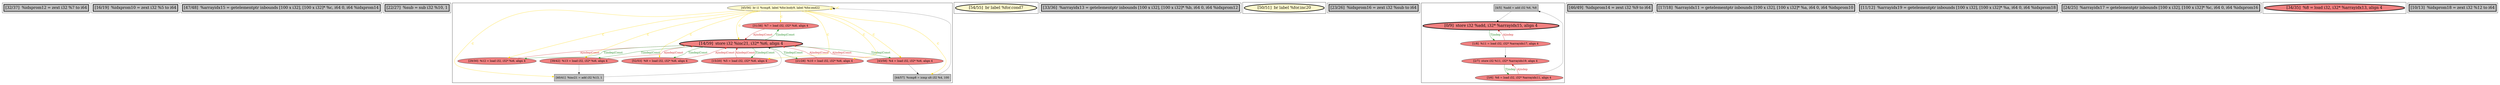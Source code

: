 
digraph G {





subgraph cluster15 {


node498 [penwidth=3.0,fontsize=20,fillcolor=grey,label="[32/37]  %idxprom12 = zext i32 %7 to i64",shape=rectangle,style=filled ]



}

subgraph cluster13 {


node496 [penwidth=3.0,fontsize=20,fillcolor=grey,label="[16/19]  %idxprom10 = zext i32 %5 to i64",shape=rectangle,style=filled ]



}

subgraph cluster11 {


node494 [penwidth=3.0,fontsize=20,fillcolor=grey,label="[47/48]  %arrayidx15 = getelementptr inbounds [100 x i32], [100 x i32]* %c, i64 0, i64 %idxprom14",shape=rectangle,style=filled ]



}

subgraph cluster10 {


node493 [penwidth=3.0,fontsize=20,fillcolor=grey,label="[22/27]  %sub = sub i32 %10, 1",shape=rectangle,style=filled ]



}

subgraph cluster9 {


node491 [fillcolor=lemonchiffon,label="[45/56]  br i1 %cmp8, label %for.body9, label %for.end22",shape=ellipse,style=filled ]
node490 [fillcolor=lightcoral,label="[31/38]  %7 = load i32, i32* %i6, align 4",shape=ellipse,style=filled ]
node489 [fillcolor=lightcoral,label="[43/58]  %4 = load i32, i32* %i6, align 4",shape=ellipse,style=filled ]
node483 [fillcolor=lightcoral,label="[52/53]  %9 = load i32, i32* %i6, align 4",shape=ellipse,style=filled ]
node482 [fillcolor=lightcoral,label="[15/20]  %5 = load i32, i32* %i6, align 4",shape=ellipse,style=filled ]
node484 [fillcolor=grey,label="[40/41]  %inc21 = add i32 %13, 1",shape=rectangle,style=filled ]
node488 [fillcolor=grey,label="[44/57]  %cmp8 = icmp ult i32 %4, 100",shape=rectangle,style=filled ]
node486 [fillcolor=lightcoral,label="[21/28]  %10 = load i32, i32* %i6, align 4",shape=ellipse,style=filled ]
node485 [fillcolor=lightcoral,label="[29/30]  %12 = load i32, i32* %i6, align 4",shape=ellipse,style=filled ]
node492 [fillcolor=lightcoral,label="[39/42]  %13 = load i32, i32* %i6, align 4",shape=ellipse,style=filled ]
node487 [penwidth=3.0,fontsize=20,fillcolor=lightcoral,label="[14/59]  store i32 %inc21, i32* %i6, align 4",shape=ellipse,style=filled ]

node484->node487 [style=solid,color=black,label="",penwidth=0.5,fontcolor=black ]
node491->node484 [style=solid,color=gold,label="C",penwidth=1.0,fontcolor=gold ]
node491->node488 [style=solid,color=gold,label="C",penwidth=1.0,fontcolor=gold ]
node489->node488 [style=solid,color=black,label="",penwidth=0.5,fontcolor=black ]
node487->node492 [style=solid,color=forestgreen,label="T|indep|Const",penwidth=1.0,fontcolor=forestgreen ]
node490->node487 [style=solid,color=firebrick3,label="A|indep|Const",penwidth=1.0,fontcolor=firebrick3 ]
node487->node490 [style=solid,color=forestgreen,label="T|indep|Const",penwidth=1.0,fontcolor=forestgreen ]
node491->node482 [style=solid,color=gold,label="C",penwidth=1.0,fontcolor=gold ]
node487->node483 [style=solid,color=forestgreen,label="T|indep|Const",penwidth=1.0,fontcolor=forestgreen ]
node492->node484 [style=solid,color=black,label="",penwidth=0.5,fontcolor=black ]
node491->node492 [style=solid,color=gold,label="C",penwidth=1.0,fontcolor=gold ]
node482->node487 [style=solid,color=firebrick3,label="A|indep|Const",penwidth=1.0,fontcolor=firebrick3 ]
node491->node485 [style=solid,color=gold,label="C",penwidth=1.0,fontcolor=gold ]
node491->node489 [style=solid,color=gold,label="C",penwidth=1.0,fontcolor=gold ]
node492->node487 [style=solid,color=firebrick3,label="A|indep|Const",penwidth=1.0,fontcolor=firebrick3 ]
node486->node487 [style=solid,color=firebrick3,label="A|indep|Const",penwidth=1.0,fontcolor=firebrick3 ]
node487->node489 [style=solid,color=forestgreen,label="T|indep|Const",penwidth=1.0,fontcolor=forestgreen ]
node485->node487 [style=solid,color=firebrick3,label="A|indep|Const",penwidth=1.0,fontcolor=firebrick3 ]
node487->node485 [style=solid,color=forestgreen,label="T|indep|Const",penwidth=1.0,fontcolor=forestgreen ]
node491->node486 [style=solid,color=gold,label="C",penwidth=1.0,fontcolor=gold ]
node491->node487 [style=solid,color=gold,label="C",penwidth=1.0,fontcolor=gold ]
node489->node487 [style=solid,color=firebrick3,label="A|indep|Const",penwidth=1.0,fontcolor=firebrick3 ]
node488->node491 [style=solid,color=black,label="",penwidth=0.5,fontcolor=black ]
node491->node483 [style=solid,color=gold,label="C",penwidth=1.0,fontcolor=gold ]
node491->node491 [style=solid,color=gold,label="C",penwidth=1.0,fontcolor=gold ]
node487->node486 [style=solid,color=forestgreen,label="T|indep|Const",penwidth=1.0,fontcolor=forestgreen ]
node487->node482 [style=solid,color=forestgreen,label="T|indep|Const",penwidth=1.0,fontcolor=forestgreen ]
node491->node490 [style=solid,color=gold,label="C",penwidth=1.0,fontcolor=gold ]
node483->node487 [style=solid,color=firebrick3,label="A|indep|Const",penwidth=1.0,fontcolor=firebrick3 ]


}

subgraph cluster8 {


node481 [penwidth=3.0,fontsize=20,fillcolor=lemonchiffon,label="[54/55]  br label %for.cond7",shape=ellipse,style=filled ]



}

subgraph cluster7 {


node480 [penwidth=3.0,fontsize=20,fillcolor=grey,label="[33/36]  %arrayidx13 = getelementptr inbounds [100 x i32], [100 x i32]* %b, i64 0, i64 %idxprom12",shape=rectangle,style=filled ]



}

subgraph cluster14 {


node497 [penwidth=3.0,fontsize=20,fillcolor=lemonchiffon,label="[50/51]  br label %for.inc20",shape=ellipse,style=filled ]



}

subgraph cluster6 {


node479 [penwidth=3.0,fontsize=20,fillcolor=grey,label="[23/26]  %idxprom16 = zext i32 %sub to i64",shape=rectangle,style=filled ]



}

subgraph cluster0 {


node473 [fillcolor=grey,label="[4/5]  %add = add i32 %6, %8",shape=rectangle,style=filled ]
node471 [penwidth=3.0,fontsize=20,fillcolor=lightcoral,label="[0/9]  store i32 %add, i32* %arrayidx15, align 4",shape=ellipse,style=filled ]
node472 [fillcolor=lightcoral,label="[1/8]  %11 = load i32, i32* %arrayidx17, align 4",shape=ellipse,style=filled ]
node469 [fillcolor=lightcoral,label="[2/7]  store i32 %11, i32* %arrayidx19, align 4",shape=ellipse,style=filled ]
node470 [fillcolor=lightcoral,label="[3/6]  %6 = load i32, i32* %arrayidx11, align 4",shape=ellipse,style=filled ]

node472->node471 [style=solid,color=firebrick3,label="A|indep",penwidth=1.0,fontcolor=firebrick3 ]
node473->node471 [style=solid,color=black,label="",penwidth=0.5,fontcolor=black ]
node470->node473 [style=solid,color=black,label="",penwidth=0.5,fontcolor=black ]
node469->node470 [style=solid,color=forestgreen,label="T|indep",penwidth=1.0,fontcolor=forestgreen ]
node472->node469 [style=solid,color=black,label="",penwidth=0.5,fontcolor=black ]
node470->node469 [style=solid,color=firebrick3,label="A|indep",penwidth=1.0,fontcolor=firebrick3 ]
node471->node472 [style=solid,color=forestgreen,label="T|indep",penwidth=1.0,fontcolor=forestgreen ]


}

subgraph cluster12 {


node495 [penwidth=3.0,fontsize=20,fillcolor=grey,label="[46/49]  %idxprom14 = zext i32 %9 to i64",shape=rectangle,style=filled ]



}

subgraph cluster5 {


node478 [penwidth=3.0,fontsize=20,fillcolor=grey,label="[17/18]  %arrayidx11 = getelementptr inbounds [100 x i32], [100 x i32]* %a, i64 0, i64 %idxprom10",shape=rectangle,style=filled ]



}

subgraph cluster1 {


node474 [penwidth=3.0,fontsize=20,fillcolor=grey,label="[11/12]  %arrayidx19 = getelementptr inbounds [100 x i32], [100 x i32]* %a, i64 0, i64 %idxprom18",shape=rectangle,style=filled ]



}

subgraph cluster2 {


node475 [penwidth=3.0,fontsize=20,fillcolor=grey,label="[24/25]  %arrayidx17 = getelementptr inbounds [100 x i32], [100 x i32]* %c, i64 0, i64 %idxprom16",shape=rectangle,style=filled ]



}

subgraph cluster3 {


node476 [penwidth=3.0,fontsize=20,fillcolor=lightcoral,label="[34/35]  %8 = load i32, i32* %arrayidx13, align 4",shape=ellipse,style=filled ]



}

subgraph cluster4 {


node477 [penwidth=3.0,fontsize=20,fillcolor=grey,label="[10/13]  %idxprom18 = zext i32 %12 to i64",shape=rectangle,style=filled ]



}

}
